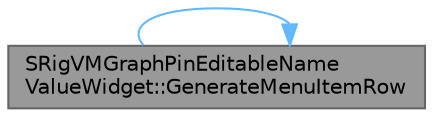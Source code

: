 digraph "SRigVMGraphPinEditableNameValueWidget::GenerateMenuItemRow"
{
 // INTERACTIVE_SVG=YES
 // LATEX_PDF_SIZE
  bgcolor="transparent";
  edge [fontname=Helvetica,fontsize=10,labelfontname=Helvetica,labelfontsize=10];
  node [fontname=Helvetica,fontsize=10,shape=box,height=0.2,width=0.4];
  rankdir="LR";
  Node1 [id="Node000001",label="SRigVMGraphPinEditableName\lValueWidget::GenerateMenuItemRow",height=0.2,width=0.4,color="gray40", fillcolor="grey60", style="filled", fontcolor="black",tooltip="Generate a row for the InItem in the combo box's list (passed in as OwnerTable)."];
  Node1 -> Node1 [id="edge1_Node000001_Node000001",color="steelblue1",style="solid",tooltip=" "];
}
